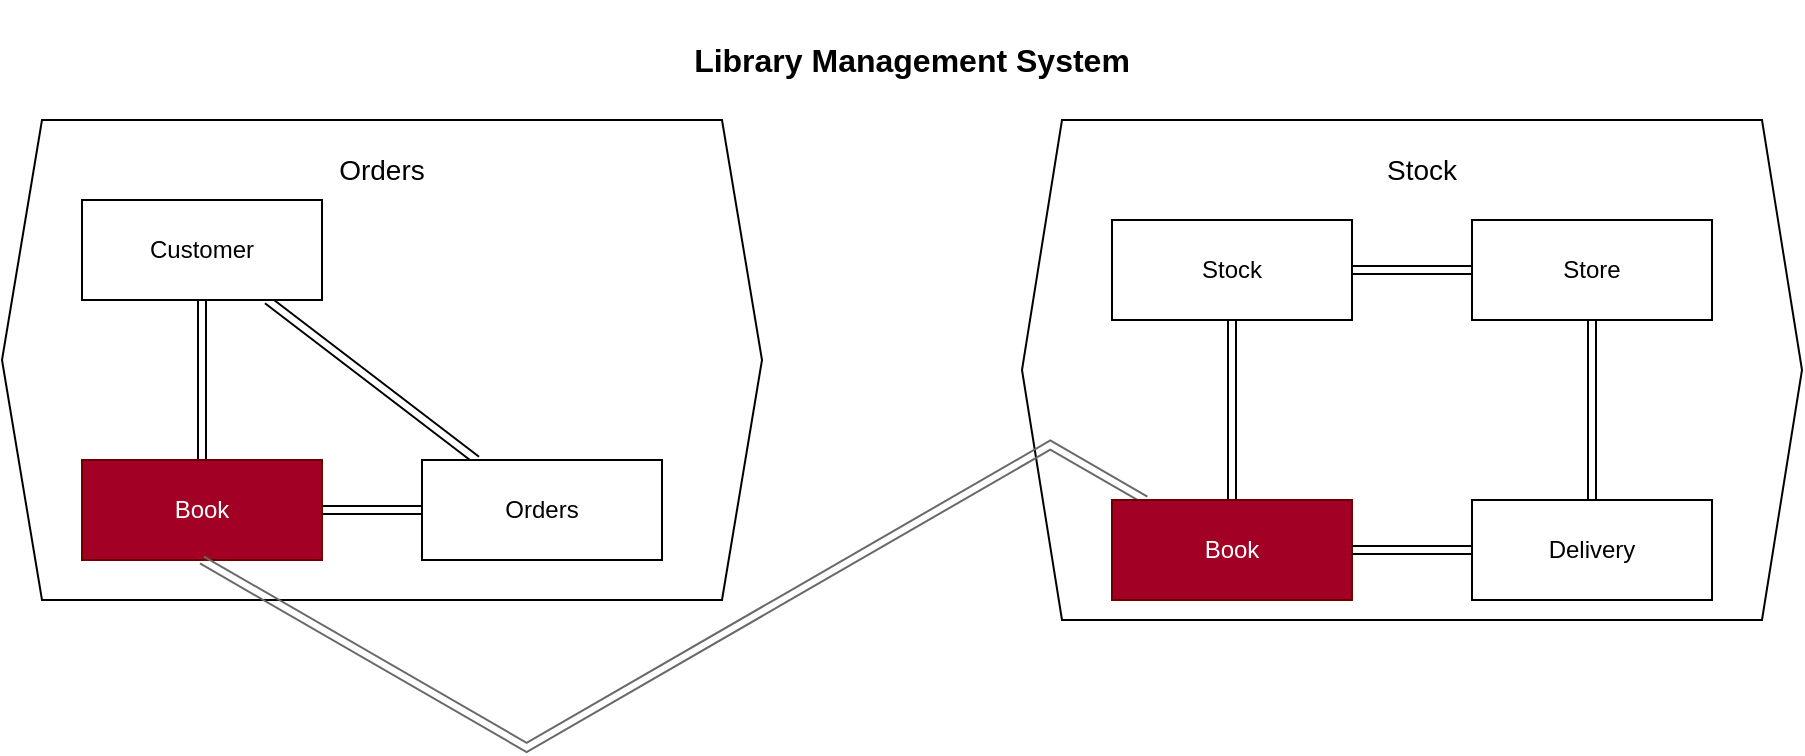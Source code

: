 <mxfile version="20.5.3" type="embed"><diagram name="DDD" id="5f0bae14-7c28-e335-631c-24af17079c00"><mxGraphModel dx="956" dy="772" grid="1" gridSize="10" guides="1" tooltips="1" connect="1" arrows="1" fold="1" page="1" pageScale="1" pageWidth="1100" pageHeight="850" background="none" math="0" shadow="0"><root><mxCell id="0"/><mxCell id="1" parent="0"/><mxCell id="24nU40d4KJQTveA55ApB-18" value="" style="shape=hexagon;perimeter=hexagonPerimeter2;whiteSpace=wrap;html=1;fixedSize=1;movable=0;resizable=0;rotatable=0;deletable=0;editable=0;locked=1;connectable=0;" parent="1" vertex="1"><mxGeometry y="70" width="380" height="240" as="geometry"/></mxCell><mxCell id="24nU40d4KJQTveA55ApB-25" style="edgeStyle=orthogonalEdgeStyle;rounded=0;orthogonalLoop=1;jettySize=auto;html=1;shape=link;" parent="1" source="24nU40d4KJQTveA55ApB-14" target="24nU40d4KJQTveA55ApB-15" edge="1"><mxGeometry relative="1" as="geometry"/></mxCell><mxCell id="24nU40d4KJQTveA55ApB-28" style="rounded=0;orthogonalLoop=1;jettySize=auto;html=1;shape=link;" parent="1" source="24nU40d4KJQTveA55ApB-14" target="24nU40d4KJQTveA55ApB-16" edge="1"><mxGeometry relative="1" as="geometry"/></mxCell><mxCell id="24nU40d4KJQTveA55ApB-14" value="Customer" style="rounded=0;whiteSpace=wrap;html=1;movable=1;resizable=1;rotatable=1;deletable=1;editable=1;locked=0;connectable=1;" parent="1" vertex="1"><mxGeometry x="40" y="110" width="120" height="50" as="geometry"/></mxCell><mxCell id="24nU40d4KJQTveA55ApB-27" style="edgeStyle=orthogonalEdgeStyle;rounded=0;orthogonalLoop=1;jettySize=auto;html=1;shape=link;" parent="1" source="24nU40d4KJQTveA55ApB-15" target="24nU40d4KJQTveA55ApB-16" edge="1"><mxGeometry relative="1" as="geometry"/></mxCell><mxCell id="24nU40d4KJQTveA55ApB-15" value="Book" style="rounded=0;whiteSpace=wrap;html=1;movable=1;resizable=1;rotatable=1;deletable=1;editable=1;locked=0;connectable=1;fillColor=#a20025;fontColor=#ffffff;strokeColor=#6F0000;" parent="1" vertex="1"><mxGeometry x="40" y="240" width="120" height="50" as="geometry"/></mxCell><mxCell id="24nU40d4KJQTveA55ApB-16" value="Orders" style="rounded=0;whiteSpace=wrap;html=1;movable=1;resizable=1;rotatable=1;deletable=1;editable=1;locked=0;connectable=1;" parent="1" vertex="1"><mxGeometry x="210" y="240" width="120" height="50" as="geometry"/></mxCell><mxCell id="24nU40d4KJQTveA55ApB-21" value="Orders" style="text;html=1;strokeColor=none;fillColor=none;align=center;verticalAlign=middle;whiteSpace=wrap;rounded=0;fontSize=14;" parent="1" vertex="1"><mxGeometry x="100" y="80" width="180" height="30" as="geometry"/></mxCell><mxCell id="24nU40d4KJQTveA55ApB-30" value="" style="shape=hexagon;perimeter=hexagonPerimeter2;whiteSpace=wrap;html=1;fixedSize=1;" parent="1" vertex="1"><mxGeometry x="510" y="70" width="390" height="250" as="geometry"/></mxCell><mxCell id="24nU40d4KJQTveA55ApB-31" value="&lt;b&gt;&lt;font style=&quot;font-size: 16px;&quot;&gt;Library Management System&lt;/font&gt;&lt;/b&gt;" style="text;html=1;strokeColor=none;fillColor=none;align=center;verticalAlign=middle;whiteSpace=wrap;rounded=0;" parent="1" vertex="1"><mxGeometry x="290" y="10" width="330" height="60" as="geometry"/></mxCell><mxCell id="24nU40d4KJQTveA55ApB-39" style="edgeStyle=orthogonalEdgeStyle;rounded=0;orthogonalLoop=1;jettySize=auto;html=1;shape=link;" parent="1" source="24nU40d4KJQTveA55ApB-33" target="24nU40d4KJQTveA55ApB-34" edge="1"><mxGeometry relative="1" as="geometry"/></mxCell><mxCell id="24nU40d4KJQTveA55ApB-41" style="edgeStyle=isometricEdgeStyle;rounded=0;orthogonalLoop=1;jettySize=auto;html=1;shape=link;entryX=0.5;entryY=1;entryDx=0;entryDy=0;elbow=vertical;strokeColor=#696969;" parent="1" source="24nU40d4KJQTveA55ApB-33" target="24nU40d4KJQTveA55ApB-15" edge="1"><mxGeometry relative="1" as="geometry"><mxPoint x="100" y="350" as="targetPoint"/><Array as="points"><mxPoint x="390" y="310"/></Array></mxGeometry></mxCell><mxCell id="24nU40d4KJQTveA55ApB-33" value="Book" style="rounded=0;whiteSpace=wrap;html=1;movable=1;resizable=1;rotatable=1;deletable=1;editable=1;locked=0;connectable=1;fillColor=#a20025;fontColor=#ffffff;strokeColor=#6F0000;" parent="1" vertex="1"><mxGeometry x="555" y="260" width="120" height="50" as="geometry"/></mxCell><mxCell id="24nU40d4KJQTveA55ApB-40" style="edgeStyle=orthogonalEdgeStyle;rounded=0;orthogonalLoop=1;jettySize=auto;html=1;shape=link;" parent="1" source="24nU40d4KJQTveA55ApB-34" target="24nU40d4KJQTveA55ApB-35" edge="1"><mxGeometry relative="1" as="geometry"/></mxCell><mxCell id="24nU40d4KJQTveA55ApB-34" value="Stock" style="rounded=0;whiteSpace=wrap;html=1;movable=1;resizable=1;rotatable=1;deletable=1;editable=1;locked=0;connectable=1;" parent="1" vertex="1"><mxGeometry x="555" y="120" width="120" height="50" as="geometry"/></mxCell><mxCell id="24nU40d4KJQTveA55ApB-35" value="Store" style="rounded=0;whiteSpace=wrap;html=1;movable=1;resizable=1;rotatable=1;deletable=1;editable=1;locked=0;connectable=1;" parent="1" vertex="1"><mxGeometry x="735" y="120" width="120" height="50" as="geometry"/></mxCell><mxCell id="24nU40d4KJQTveA55ApB-37" style="edgeStyle=orthogonalEdgeStyle;rounded=0;orthogonalLoop=1;jettySize=auto;html=1;shape=link;" parent="1" source="24nU40d4KJQTveA55ApB-36" target="24nU40d4KJQTveA55ApB-35" edge="1"><mxGeometry relative="1" as="geometry"/></mxCell><mxCell id="24nU40d4KJQTveA55ApB-38" style="edgeStyle=orthogonalEdgeStyle;rounded=0;orthogonalLoop=1;jettySize=auto;html=1;shape=link;" parent="1" source="24nU40d4KJQTveA55ApB-36" target="24nU40d4KJQTveA55ApB-33" edge="1"><mxGeometry relative="1" as="geometry"/></mxCell><mxCell id="24nU40d4KJQTveA55ApB-36" value="Delivery" style="rounded=0;whiteSpace=wrap;html=1;movable=1;resizable=1;rotatable=1;deletable=1;editable=1;locked=0;connectable=1;" parent="1" vertex="1"><mxGeometry x="735" y="260" width="120" height="50" as="geometry"/></mxCell><mxCell id="24nU40d4KJQTveA55ApB-42" value="Stock" style="text;html=1;strokeColor=none;fillColor=none;align=center;verticalAlign=middle;whiteSpace=wrap;rounded=0;fontSize=14;" parent="1" vertex="1"><mxGeometry x="620" y="80" width="180" height="30" as="geometry"/></mxCell></root></mxGraphModel></diagram></mxfile>